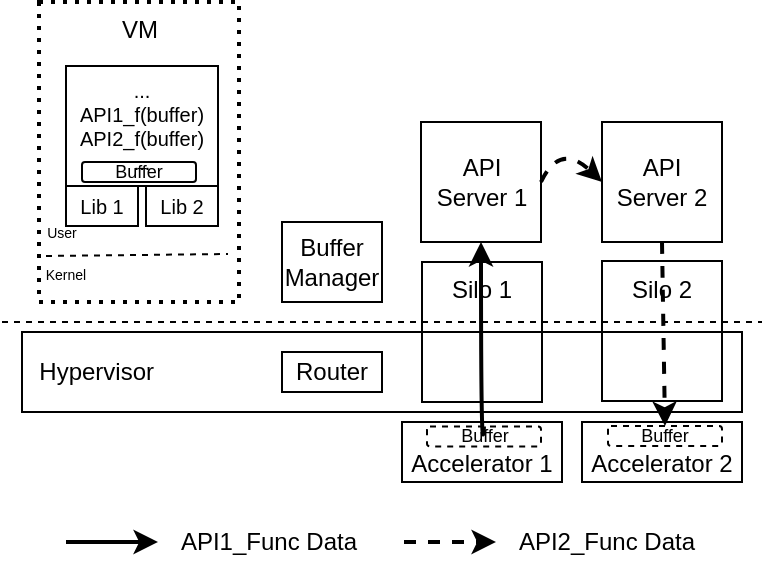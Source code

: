 <mxfile version="12.3.2" type="device" pages="1"><diagram id="Y3F8jajCxLB72EmZOM_1" name="Page-1"><mxGraphModel dx="932" dy="666" grid="1" gridSize="10" guides="1" tooltips="1" connect="1" arrows="1" fold="1" page="1" pageScale="1" pageWidth="400" pageHeight="300" math="0" shadow="0"><root><mxCell id="0"/><mxCell id="1" parent="0"/><mxCell id="zh_yMed3G5_LRUMn9tM3-23" value="&amp;nbsp; Hypervisor" style="rounded=0;whiteSpace=wrap;html=1;fillColor=none;align=left;" parent="1" vertex="1"><mxGeometry x="20" y="175" width="360" height="40" as="geometry"/></mxCell><mxCell id="zh_yMed3G5_LRUMn9tM3-31" value="" style="endArrow=none;dashed=1;html=1;" parent="1" edge="1"><mxGeometry width="50" height="50" relative="1" as="geometry"><mxPoint x="10" y="170" as="sourcePoint"/><mxPoint x="390" y="170" as="targetPoint"/></mxGeometry></mxCell><mxCell id="zh_yMed3G5_LRUMn9tM3-45" value="Buffer Manager" style="rounded=0;whiteSpace=wrap;html=1;" parent="1" vertex="1"><mxGeometry x="150" y="120" width="50" height="40" as="geometry"/></mxCell><mxCell id="zh_yMed3G5_LRUMn9tM3-46" value="" style="group" parent="1" vertex="1" connectable="0"><mxGeometry x="20" y="10" width="108.5" height="150" as="geometry"/></mxCell><mxCell id="zh_yMed3G5_LRUMn9tM3-26" value="VM" style="rounded=0;whiteSpace=wrap;html=1;fillColor=none;align=center;strokeWidth=2;verticalAlign=top;dashed=1;dashPattern=1 2;" parent="zh_yMed3G5_LRUMn9tM3-46" vertex="1"><mxGeometry x="8.5" width="100" height="150" as="geometry"/></mxCell><mxCell id="zh_yMed3G5_LRUMn9tM3-32" value="" style="endArrow=none;dashed=1;html=1;exitX=0.25;exitY=0;exitDx=0;exitDy=0;" parent="zh_yMed3G5_LRUMn9tM3-46" source="zh_yMed3G5_LRUMn9tM3-33" edge="1"><mxGeometry width="50" height="50" relative="1" as="geometry"><mxPoint x="33" y="126" as="sourcePoint"/><mxPoint x="103.0" y="126" as="targetPoint"/></mxGeometry></mxCell><mxCell id="zh_yMed3G5_LRUMn9tM3-33" value="Kernel" style="text;html=1;strokeColor=none;fillColor=none;align=center;verticalAlign=middle;whiteSpace=wrap;rounded=0;dashed=1;fontSize=7;" parent="zh_yMed3G5_LRUMn9tM3-46" vertex="1"><mxGeometry x="2" y="127" width="40" height="20" as="geometry"/></mxCell><mxCell id="zh_yMed3G5_LRUMn9tM3-34" value="User" style="text;html=1;strokeColor=none;fillColor=none;align=center;verticalAlign=middle;whiteSpace=wrap;rounded=0;dashed=1;fontSize=7;" parent="zh_yMed3G5_LRUMn9tM3-46" vertex="1"><mxGeometry y="106" width="40" height="20" as="geometry"/></mxCell><mxCell id="zh_yMed3G5_LRUMn9tM3-35" value="&lt;font style=&quot;font-size: 10px&quot;&gt;...&lt;br&gt;API1_f(buffer)&lt;br&gt;API2_f(buffer)&lt;br&gt;...&lt;br&gt;&lt;/font&gt;" style="rounded=0;whiteSpace=wrap;html=1;strokeWidth=1;fillColor=none;fontSize=7;align=center;verticalAlign=top;" parent="zh_yMed3G5_LRUMn9tM3-46" vertex="1"><mxGeometry x="22" y="32" width="76" height="60" as="geometry"/></mxCell><mxCell id="zh_yMed3G5_LRUMn9tM3-36" value="&lt;font style=&quot;font-size: 10px&quot;&gt;Lib 1&lt;/font&gt;" style="rounded=0;whiteSpace=wrap;html=1;strokeWidth=1;fillColor=none;fontSize=7;align=center;" parent="zh_yMed3G5_LRUMn9tM3-46" vertex="1"><mxGeometry x="22" y="92" width="36" height="20" as="geometry"/></mxCell><mxCell id="zh_yMed3G5_LRUMn9tM3-37" value="&lt;font style=&quot;font-size: 10px&quot;&gt;Lib 2&lt;/font&gt;" style="rounded=0;whiteSpace=wrap;html=1;strokeWidth=1;fillColor=none;fontSize=7;align=center;" parent="zh_yMed3G5_LRUMn9tM3-46" vertex="1"><mxGeometry x="62" y="92" width="36" height="20" as="geometry"/></mxCell><mxCell id="zh_yMed3G5_LRUMn9tM3-41" value="&lt;font style=&quot;font-size: 9px&quot;&gt;Buffer&lt;/font&gt;" style="rounded=1;whiteSpace=wrap;html=1;strokeWidth=1;fillColor=none;fontSize=7;align=center;" parent="zh_yMed3G5_LRUMn9tM3-46" vertex="1"><mxGeometry x="30" y="80" width="57" height="10" as="geometry"/></mxCell><mxCell id="WS8cnp2hjaoCMrecXbBL-4" value="Router" style="rounded=0;whiteSpace=wrap;html=1;" parent="1" vertex="1"><mxGeometry x="150" y="185" width="50" height="20" as="geometry"/></mxCell><mxCell id="WS8cnp2hjaoCMrecXbBL-7" value="" style="group" parent="1" vertex="1" connectable="0"><mxGeometry x="210" y="70" width="80" height="180" as="geometry"/></mxCell><mxCell id="zh_yMed3G5_LRUMn9tM3-27" value="API Server 1" style="rounded=0;whiteSpace=wrap;html=1;fillColor=none;align=center;" parent="WS8cnp2hjaoCMrecXbBL-7" vertex="1"><mxGeometry x="9.5" width="60" height="60" as="geometry"/></mxCell><mxCell id="zh_yMed3G5_LRUMn9tM3-29" value="Silo 1" style="rounded=0;whiteSpace=wrap;html=1;fillColor=none;align=center;verticalAlign=top;strokeWidth=1;" parent="WS8cnp2hjaoCMrecXbBL-7" vertex="1"><mxGeometry x="10" y="70" width="60" height="70" as="geometry"/></mxCell><mxCell id="zh_yMed3G5_LRUMn9tM3-24" value="Accelerator 1" style="rounded=0;whiteSpace=wrap;html=1;fillColor=none;verticalAlign=bottom;" parent="WS8cnp2hjaoCMrecXbBL-7" vertex="1"><mxGeometry y="150" width="80" height="30" as="geometry"/></mxCell><mxCell id="zh_yMed3G5_LRUMn9tM3-42" value="&lt;font style=&quot;font-size: 9px&quot;&gt;Buffer&lt;/font&gt;" style="rounded=1;whiteSpace=wrap;html=1;strokeWidth=1;fillColor=none;fontSize=7;align=center;dashed=1;" parent="WS8cnp2hjaoCMrecXbBL-7" vertex="1"><mxGeometry x="12.5" y="152.2" width="57" height="10" as="geometry"/></mxCell><mxCell id="04Dn-NWiat26_47XuX54-1" value="" style="curved=1;endArrow=classic;html=1;fontSize=7;exitX=0.5;exitY=0;exitDx=0;exitDy=0;entryX=0.5;entryY=1;entryDx=0;entryDy=0;strokeWidth=2;" parent="WS8cnp2hjaoCMrecXbBL-7" source="zh_yMed3G5_LRUMn9tM3-42" target="zh_yMed3G5_LRUMn9tM3-27" edge="1"><mxGeometry width="50" height="50" relative="1" as="geometry"><mxPoint x="39.5" y="198" as="sourcePoint"/><mxPoint x="34" y="95" as="targetPoint"/><Array as="points"><mxPoint x="39.5" y="175"/></Array></mxGeometry></mxCell><mxCell id="WS8cnp2hjaoCMrecXbBL-9" value="" style="group" parent="1" vertex="1" connectable="0"><mxGeometry x="300" y="70" width="80" height="180" as="geometry"/></mxCell><mxCell id="zh_yMed3G5_LRUMn9tM3-25" value="Accelerator 2" style="rounded=0;whiteSpace=wrap;html=1;fillColor=none;verticalAlign=bottom;" parent="WS8cnp2hjaoCMrecXbBL-9" vertex="1"><mxGeometry y="150" width="80" height="30" as="geometry"/></mxCell><mxCell id="zh_yMed3G5_LRUMn9tM3-28" value="API Server 2" style="rounded=0;whiteSpace=wrap;html=1;fillColor=none;align=center;" parent="WS8cnp2hjaoCMrecXbBL-9" vertex="1"><mxGeometry x="10" width="60" height="60" as="geometry"/></mxCell><mxCell id="zh_yMed3G5_LRUMn9tM3-30" value="Silo 2" style="rounded=0;whiteSpace=wrap;html=1;fillColor=none;align=center;verticalAlign=top;strokeWidth=1;" parent="WS8cnp2hjaoCMrecXbBL-9" vertex="1"><mxGeometry x="10" y="69.5" width="60" height="70" as="geometry"/></mxCell><mxCell id="zh_yMed3G5_LRUMn9tM3-43" value="&lt;font style=&quot;font-size: 9px&quot;&gt;Buffer&lt;/font&gt;" style="rounded=1;whiteSpace=wrap;html=1;strokeWidth=1;fillColor=none;fontSize=7;align=center;dashed=1;" parent="WS8cnp2hjaoCMrecXbBL-9" vertex="1"><mxGeometry x="13" y="152" width="57" height="10" as="geometry"/></mxCell><mxCell id="04Dn-NWiat26_47XuX54-2" value="" style="curved=1;endArrow=classic;html=1;fontSize=7;entryX=0.5;entryY=0;entryDx=0;entryDy=0;exitX=0.5;exitY=1;exitDx=0;exitDy=0;dashed=1;strokeWidth=2;" parent="WS8cnp2hjaoCMrecXbBL-9" source="zh_yMed3G5_LRUMn9tM3-28" target="zh_yMed3G5_LRUMn9tM3-43" edge="1"><mxGeometry width="50" height="50" relative="1" as="geometry"><mxPoint x="14.5" y="95" as="sourcePoint"/><mxPoint x="9.5" y="198" as="targetPoint"/><Array as="points"/></mxGeometry></mxCell><mxCell id="04Dn-NWiat26_47XuX54-3" value="" style="curved=1;endArrow=classic;html=1;fontSize=7;exitX=1;exitY=0.5;exitDx=0;exitDy=0;dashed=1;strokeWidth=2;entryX=0;entryY=0.5;entryDx=0;entryDy=0;" parent="1" source="zh_yMed3G5_LRUMn9tM3-27" target="zh_yMed3G5_LRUMn9tM3-28" edge="1"><mxGeometry x="-0.51" y="3" width="50" height="50" relative="1" as="geometry"><mxPoint x="259" y="135" as="sourcePoint"/><mxPoint x="299.5" y="132" as="targetPoint"/><Array as="points"><mxPoint x="289" y="80"/></Array><mxPoint as="offset"/></mxGeometry></mxCell><mxCell id="uwMQ-cVQ9ITwXsWyDC8a-2" value="" style="endArrow=classic;html=1;strokeWidth=2;fontSize=7;" edge="1" parent="1"><mxGeometry width="50" height="50" relative="1" as="geometry"><mxPoint x="42" y="280" as="sourcePoint"/><mxPoint x="88" y="280" as="targetPoint"/></mxGeometry></mxCell><mxCell id="uwMQ-cVQ9ITwXsWyDC8a-3" value="&lt;font style=&quot;font-size: 12px&quot;&gt;API1_Func Data&lt;/font&gt;" style="text;html=1;strokeColor=none;fillColor=none;align=center;verticalAlign=middle;whiteSpace=wrap;rounded=0;fontSize=7;" vertex="1" parent="1"><mxGeometry x="98" y="270" width="91" height="20" as="geometry"/></mxCell><mxCell id="uwMQ-cVQ9ITwXsWyDC8a-4" value="" style="endArrow=classic;html=1;strokeWidth=2;fontSize=7;dashed=1;" edge="1" parent="1"><mxGeometry width="50" height="50" relative="1" as="geometry"><mxPoint x="211" y="280" as="sourcePoint"/><mxPoint x="257" y="280" as="targetPoint"/></mxGeometry></mxCell><mxCell id="uwMQ-cVQ9ITwXsWyDC8a-5" value="&lt;font style=&quot;font-size: 12px&quot;&gt;API2_Func Data&lt;/font&gt;" style="text;html=1;strokeColor=none;fillColor=none;align=center;verticalAlign=middle;whiteSpace=wrap;rounded=0;fontSize=7;" vertex="1" parent="1"><mxGeometry x="267" y="270" width="91" height="20" as="geometry"/></mxCell></root></mxGraphModel></diagram></mxfile>